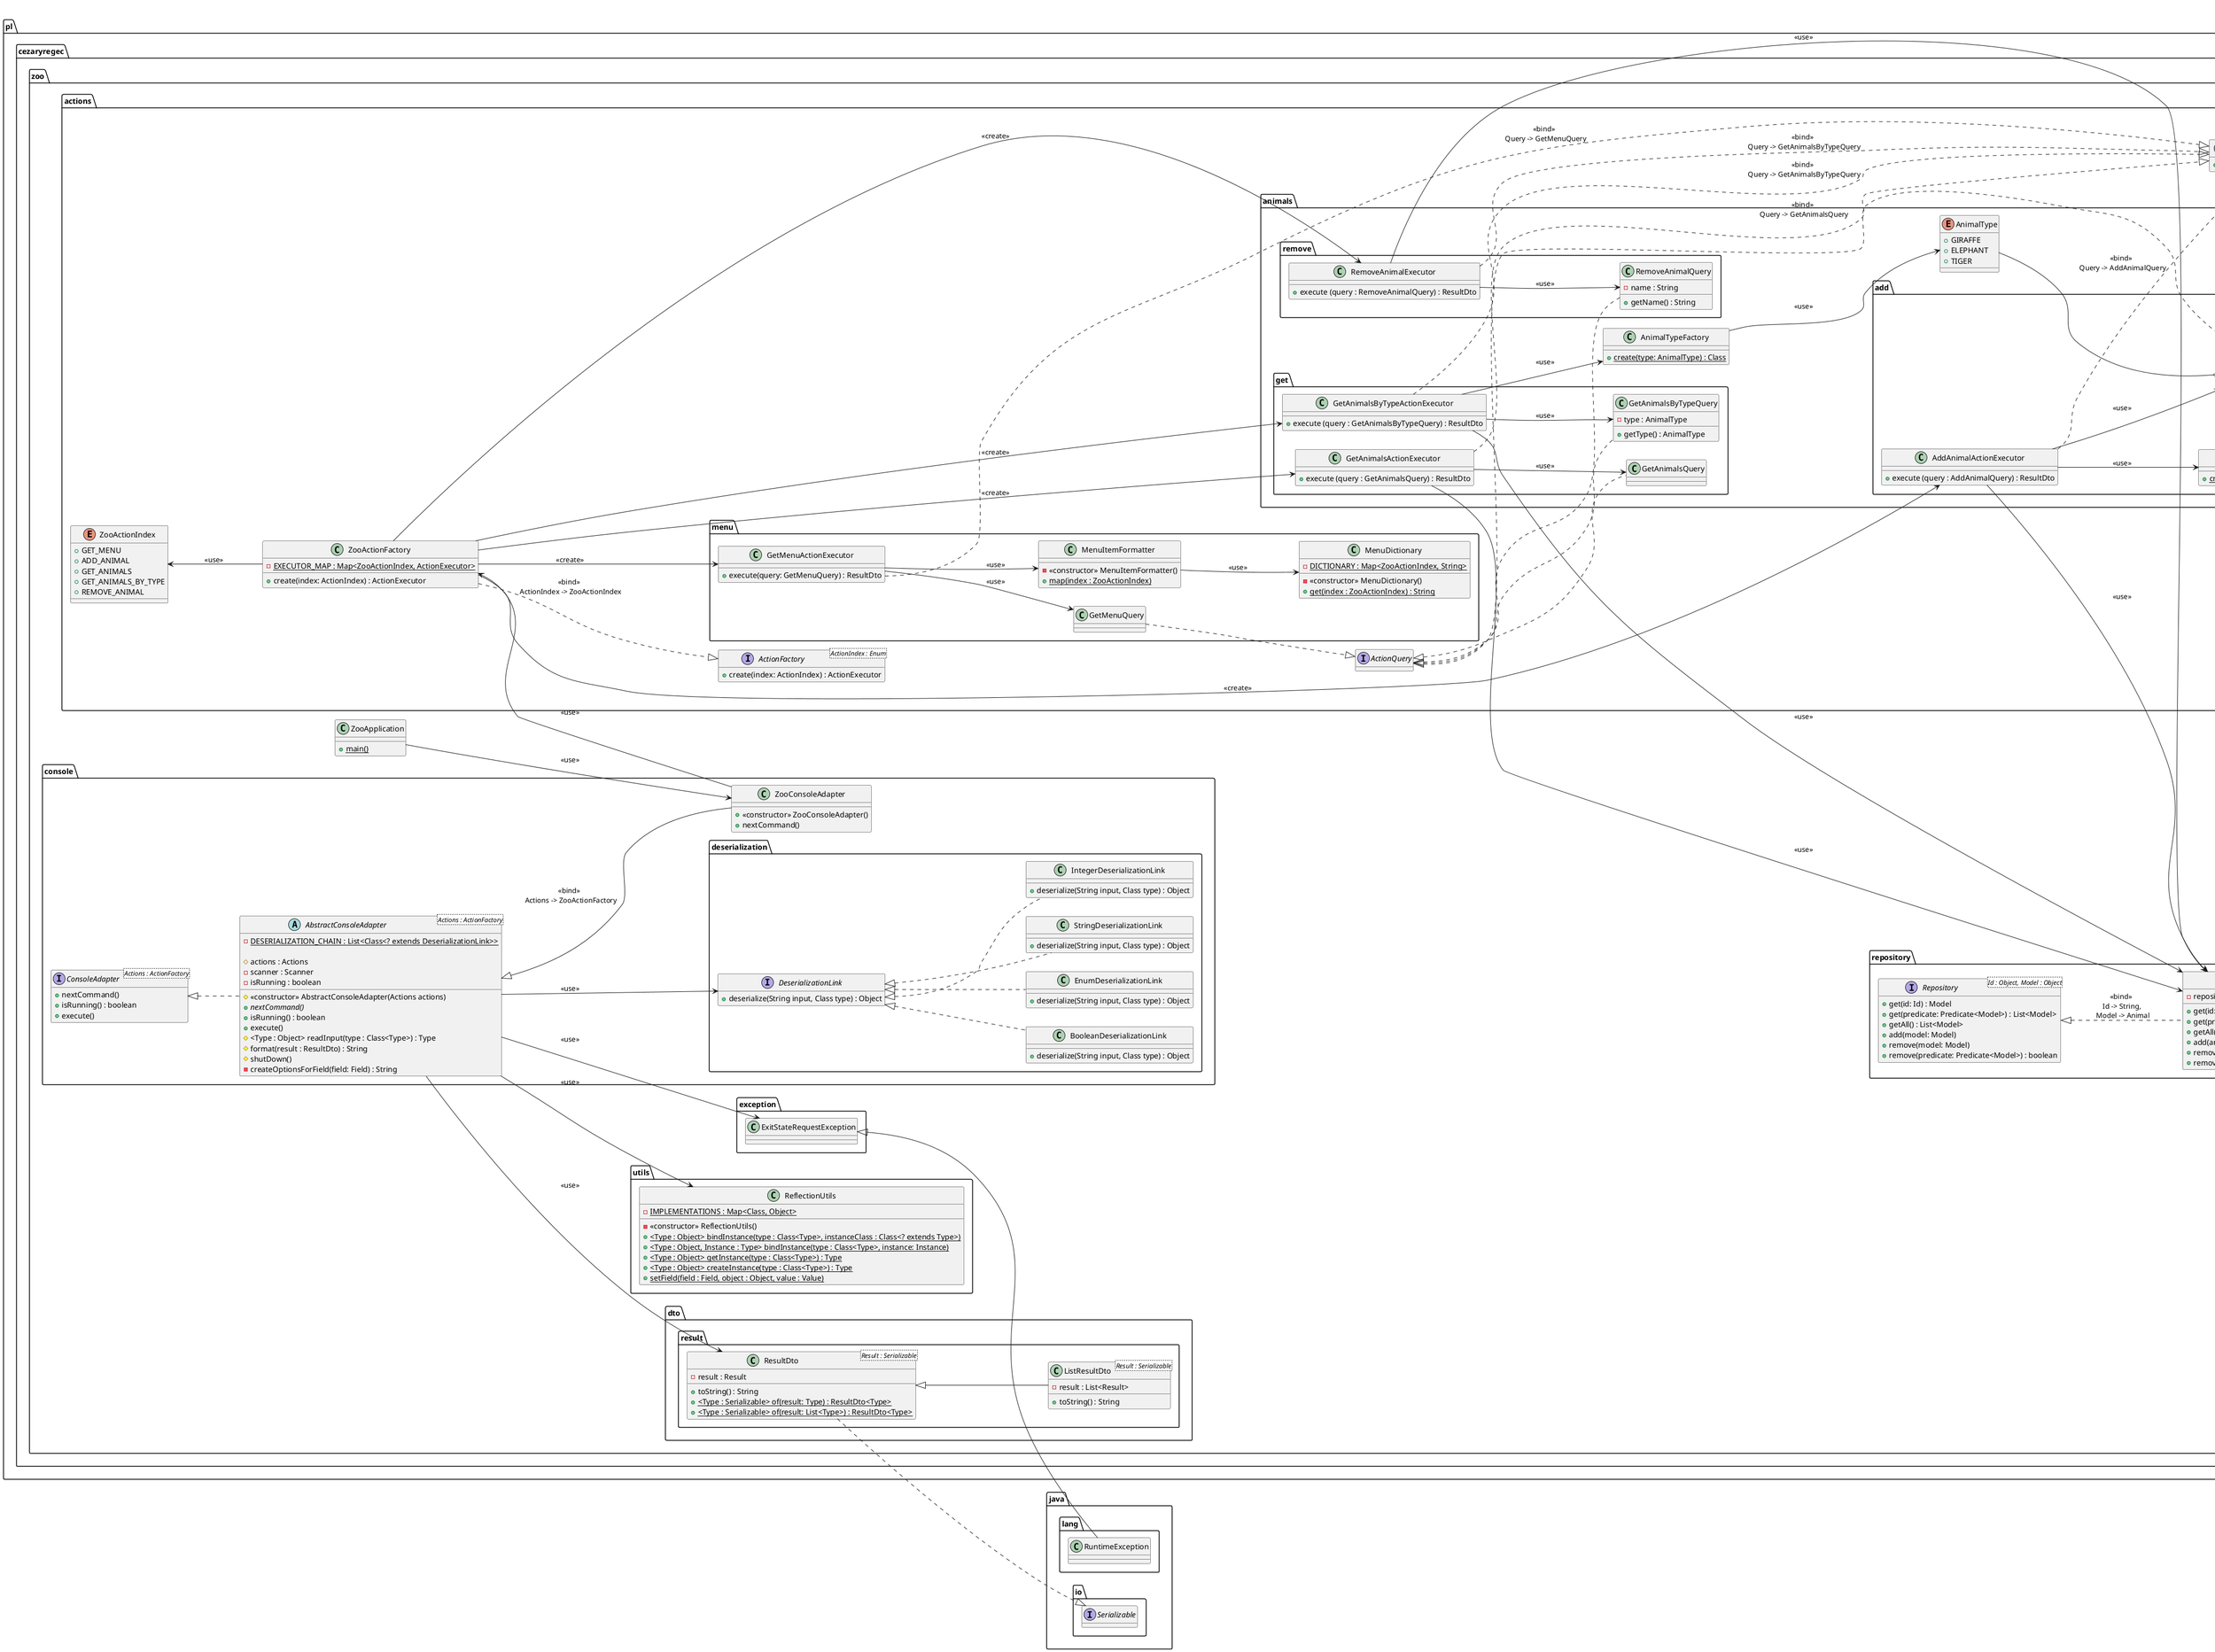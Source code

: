 @startuml
interface java.io.Serializable

class pl.cezaryregec.zoo.ZooApplication {
    + {static} main()
}

class pl.cezaryregec.zoo.console.ZooConsoleAdapter {
    + <<constructor>> ZooConsoleAdapter()
    + nextCommand()
}

interface pl.cezaryregec.zoo.console.ConsoleAdapter<Actions : ActionFactory> {
    +nextCommand()
    +isRunning() : boolean
    +execute()
}

abstract class pl.cezaryregec.zoo.console.AbstractConsoleAdapter<Actions : ActionFactory> {
    - {static} DESERIALIZATION_CHAIN : List<Class<? extends DeserializationLink>>

    #actions : Actions
    -scanner : Scanner
    -isRunning : boolean

    # <<constructor>> AbstractConsoleAdapter(Actions actions)
    +{abstract} nextCommand()
    +isRunning() : boolean
    +execute()
    #<Type : Object> readInput(type : Class<Type>) : Type
    #format(result : ResultDto) : String
    #shutDown()
    -createOptionsForField(field: Field) : String
}

pl.cezaryregec.zoo.console.ConsoleAdapter <|.. pl.cezaryregec.zoo.console.AbstractConsoleAdapter

class pl.cezaryregec.zoo.utils.ReflectionUtils {
    -{static} IMPLEMENTATIONS : Map<Class, Object>
    -<<constructor>> ReflectionUtils()
    +{static} <Type : Object> bindInstance(type : Class<Type>, instanceClass : Class<? extends Type>)
    +{static} <Type : Object, Instance : Type> bindInstance(type : Class<Type>, instance: Instance)
    +{static} <Type : Object> getInstance(type : Class<Type>) : Type
    +{static} <Type : Object> createInstance(type : Class<Type>) : Type
    +{static} setField(field : Field, object : Object, value : Value)
}

class pl.cezaryregec.zoo.exception.ExitStateRequestException

pl.cezaryregec.zoo.exception.ExitStateRequestException <|-- java.lang.RuntimeException
pl.cezaryregec.zoo.console.AbstractConsoleAdapter --> pl.cezaryregec.zoo.exception.ExitStateRequestException : <<use>>

pl.cezaryregec.zoo.ZooApplication --> pl.cezaryregec.zoo.console.ZooConsoleAdapter : <<use>>
pl.cezaryregec.zoo.console.AbstractConsoleAdapter <|-- pl.cezaryregec.zoo.console.ZooConsoleAdapter : <<bind>> \n Actions -> ZooActionFactory

pl.cezaryregec.zoo.console.AbstractConsoleAdapter --> pl.cezaryregec.zoo.utils.ReflectionUtils : <<use>>

interface pl.cezaryregec.zoo.console.deserialization.DeserializationLink {
    +deserialize(String input, Class type) : Object
}

class pl.cezaryregec.zoo.console.deserialization.StringDeserializationLink {
    +deserialize(String input, Class type) : Object
}

class pl.cezaryregec.zoo.console.deserialization.IntegerDeserializationLink {
    +deserialize(String input, Class type) : Object
}

class pl.cezaryregec.zoo.console.deserialization.BooleanDeserializationLink {
    +deserialize(String input, Class type) : Object
}

class pl.cezaryregec.zoo.console.deserialization.EnumDeserializationLink {
    +deserialize(String input, Class type) : Object
}

pl.cezaryregec.zoo.console.deserialization.DeserializationLink <|.. pl.cezaryregec.zoo.console.deserialization.StringDeserializationLink
pl.cezaryregec.zoo.console.deserialization.DeserializationLink <|.. pl.cezaryregec.zoo.console.deserialization.IntegerDeserializationLink
pl.cezaryregec.zoo.console.deserialization.DeserializationLink <|.. pl.cezaryregec.zoo.console.deserialization.BooleanDeserializationLink
pl.cezaryregec.zoo.console.deserialization.DeserializationLink <|.. pl.cezaryregec.zoo.console.deserialization.EnumDeserializationLink
pl.cezaryregec.zoo.console.AbstractConsoleAdapter --> pl.cezaryregec.zoo.console.deserialization.DeserializationLink  : <<use>>

interface pl.cezaryregec.zoo.actions.ActionFactory<ActionIndex : Enum> {
    +create(index: ActionIndex) : ActionExecutor
}

class pl.cezaryregec.zoo.actions.ZooActionFactory {
    -{static} EXECUTOR_MAP : Map<ZooActionIndex, ActionExecutor>
    +create(index: ActionIndex) : ActionExecutor
}

pl.cezaryregec.zoo.actions.ZooActionFactory ..|> pl.cezaryregec.zoo.actions.ActionFactory : <<bind>> \n ActionIndex -> ZooActionIndex
pl.cezaryregec.zoo.actions.ZooActionFactory <-- pl.cezaryregec.zoo.console.ZooConsoleAdapter : <<use>>

enum pl.cezaryregec.zoo.actions.ZooActionIndex {
    +GET_MENU
    +ADD_ANIMAL
    +GET_ANIMALS
    +GET_ANIMALS_BY_TYPE
    +REMOVE_ANIMAL
}

pl.cezaryregec.zoo.actions.ZooActionIndex <-- pl.cezaryregec.zoo.actions.ZooActionFactory : <<use>>

class pl.cezaryregec.zoo.dto.result.ResultDto<Result : Serializable> {
    -result : Result
    +toString() : String
    +{static} <Type : Serializable> of(result: Type) : ResultDto<Type>
    +{static} <Type : Serializable> of(result: List<Type>) : ResultDto<Type>
}

class pl.cezaryregec.zoo.dto.result.ListResultDto<Result : Serializable> {
    -result : List<Result>
    +toString() : String
}

pl.cezaryregec.zoo.dto.result.ResultDto ..|> java.io.Serializable
pl.cezaryregec.zoo.dto.result.ResultDto <|-- pl.cezaryregec.zoo.dto.result.ListResultDto

interface pl.cezaryregec.zoo.actions.ActionExecutor<Query : ActionQuery> {
    +execute(query: Query) : ResultDto
}

interface pl.cezaryregec.zoo.actions.ActionQuery

class pl.cezaryregec.zoo.actions.menu.GetMenuQuery

pl.cezaryregec.zoo.actions.menu.GetMenuQuery ..|> pl.cezaryregec.zoo.actions.ActionQuery
pl.cezaryregec.zoo.console.AbstractConsoleAdapter --> pl.cezaryregec.zoo.dto.result.ResultDto : <<use>>

class pl.cezaryregec.zoo.actions.menu.GetMenuActionExecutor {
    +execute(query: GetMenuQuery) : ResultDto
}

class pl.cezaryregec.zoo.actions.menu.MenuDictionary {
    - {static} DICTIONARY : Map<ZooActionIndex, String>

    -<<constructor>> MenuDictionary()
    + {static} get(index : ZooActionIndex) : String
}

class pl.cezaryregec.zoo.actions.menu.MenuItemFormatter {
    -<<constructor>> MenuItemFormatter()
    + {static} map(index : ZooActionIndex)
}

pl.cezaryregec.zoo.actions.menu.GetMenuActionExecutor --> pl.cezaryregec.zoo.actions.menu.MenuItemFormatter : <<use>>
pl.cezaryregec.zoo.actions.menu.MenuItemFormatter --> pl.cezaryregec.zoo.actions.menu.MenuDictionary : <<use>>

pl.cezaryregec.zoo.actions.menu.GetMenuActionExecutor --> pl.cezaryregec.zoo.actions.menu.GetMenuQuery : <<use>>
pl.cezaryregec.zoo.actions.menu.GetMenuActionExecutor ..|> pl.cezaryregec.zoo.actions.ActionExecutor : <<bind>> \n Query -> GetMenuQuery
pl.cezaryregec.zoo.actions.ZooActionFactory --> pl.cezaryregec.zoo.actions.menu.GetMenuActionExecutor : <<create>>

class pl.cezaryregec.zoo.actions.animals.add.AddAnimalQuery {
    -type : AnimalType
    -name : String
    -yearOfBirth : Integer
    -monthOfBirth : Integer
    -dayOfBirth : Integer

    +getType() : AnimalType
    +getName() : String
    +getYearOfBirth() : Integer
    +getMonthOfBirth() : Integer
    +getDayOfBirth() : Integer
}

pl.cezaryregec.zoo.actions.ActionQuery <|.. pl.cezaryregec.zoo.actions.animals.add.AddAnimalQuery

enum pl.cezaryregec.zoo.actions.animals.AnimalType {
    +GIRAFFE
    +ELEPHANT
    +TIGER
}

class .pl.cezaryregec.zoo.actions.animals.AnimalTypeFactory {
    +{static} create(type: AnimalType) : Class
}

pl.cezaryregec.zoo.actions.animals.AnimalType --o pl.cezaryregec.zoo.actions.animals.add.AddAnimalQuery
pl.cezaryregec.zoo.actions.animals.AnimalTypeFactory --> pl.cezaryregec.zoo.actions.animals.AnimalType : <<use>>
pl.cezaryregec.zoo.actions.animals.get.GetAnimalsByTypeActionExecutor --> pl.cezaryregec.zoo.actions.animals.AnimalTypeFactory : <<use>>

class pl.cezaryregec.zoo.actions.animals.add.AddAnimalActionExecutor {
    +execute (query : AddAnimalQuery) : ResultDto
}

pl.cezaryregec.zoo.actions.animals.add.AddAnimalActionExecutor --> pl.cezaryregec.zoo.actions.animals.add.AddAnimalQuery : <<use>>

class pl.cezaryregec.zoo.actions.animals.add.AnimalFactory {
    + {static} create(AddAnimalQuery query) : Animal
}

pl.cezaryregec.zoo.actions.animals.add.AddAnimalActionExecutor --> pl.cezaryregec.zoo.actions.animals.add.AnimalFactory : <<use>>

pl.cezaryregec.zoo.actions.animals.add.AnimalFactory --> pl.cezaryregec.zoo.model.animal.Giraffe : <<create>>
pl.cezaryregec.zoo.actions.animals.add.AnimalFactory --> pl.cezaryregec.zoo.model.animal.Elephant : <<create>>
pl.cezaryregec.zoo.actions.animals.add.AnimalFactory --> pl.cezaryregec.zoo.model.animal.Tiger : <<create>>

pl.cezaryregec.zoo.actions.ZooActionFactory --> pl.cezaryregec.zoo.actions.animals.add.AddAnimalActionExecutor : <<create>>
pl.cezaryregec.zoo.actions.animals.add.AddAnimalActionExecutor ..|> pl.cezaryregec.zoo.actions.ActionExecutor : <<bind>> \n Query -> AddAnimalQuery
pl.cezaryregec.zoo.actions.animals.add.AddAnimalActionExecutor --> pl.cezaryregec.zoo.repository.AnimalRepository : <<use>>

class pl.cezaryregec.zoo.actions.animals.get.GetAnimalsActionExecutor {
    +execute (query : GetAnimalsQuery) : ResultDto
}

pl.cezaryregec.zoo.actions.animals.get.GetAnimalsActionExecutor --> pl.cezaryregec.zoo.actions.animals.get.GetAnimalsQuery : <<use>>

class pl.cezaryregec.zoo.actions.animals.get.GetAnimalsQuery

pl.cezaryregec.zoo.actions.ActionQuery <|.. pl.cezaryregec.zoo.actions.animals.get.GetAnimalsQuery

pl.cezaryregec.zoo.actions.ZooActionFactory --> pl.cezaryregec.zoo.actions.animals.get.GetAnimalsActionExecutor : <<create>>
pl.cezaryregec.zoo.actions.animals.get.GetAnimalsActionExecutor ..|> pl.cezaryregec.zoo.actions.ActionExecutor : <<bind>> \n Query -> GetAnimalsQuery
pl.cezaryregec.zoo.actions.animals.get.GetAnimalsActionExecutor --> pl.cezaryregec.zoo.repository.AnimalRepository : <<use>>

class pl.cezaryregec.zoo.actions.animals.get.GetAnimalsByTypeActionExecutor {
    +execute (query : GetAnimalsByTypeQuery) : ResultDto
}

pl.cezaryregec.zoo.actions.animals.get.GetAnimalsByTypeActionExecutor --> pl.cezaryregec.zoo.actions.animals.get.GetAnimalsByTypeQuery : <<use>>

class pl.cezaryregec.zoo.actions.animals.get.GetAnimalsByTypeQuery {
    -type : AnimalType

    +getType() : AnimalType
}
pl.cezaryregec.zoo.actions.ActionQuery <|.. pl.cezaryregec.zoo.actions.animals.get.GetAnimalsByTypeQuery

pl.cezaryregec.zoo.actions.ZooActionFactory --> pl.cezaryregec.zoo.actions.animals.get.GetAnimalsByTypeActionExecutor : <<create>>
pl.cezaryregec.zoo.actions.animals.get.GetAnimalsByTypeActionExecutor ..|> pl.cezaryregec.zoo.actions.ActionExecutor : <<bind>> \n Query -> GetAnimalsByTypeQuery
pl.cezaryregec.zoo.actions.animals.get.GetAnimalsByTypeActionExecutor --> pl.cezaryregec.zoo.repository.AnimalRepository : <<use>>

class pl.cezaryregec.zoo.actions.animals.remove.RemoveAnimalExecutor {
    +execute (query : RemoveAnimalQuery) : ResultDto
}

pl.cezaryregec.zoo.actions.animals.remove.RemoveAnimalExecutor --> pl.cezaryregec.zoo.actions.animals.remove.RemoveAnimalQuery : <<use>>

class pl.cezaryregec.zoo.actions.animals.remove.RemoveAnimalQuery {
    -name : String

    +getName() : String
}
pl.cezaryregec.zoo.actions.ActionQuery <|.. pl.cezaryregec.zoo.actions.animals.remove.RemoveAnimalQuery

pl.cezaryregec.zoo.actions.ZooActionFactory --> pl.cezaryregec.zoo.actions.animals.remove.RemoveAnimalExecutor : <<create>>
pl.cezaryregec.zoo.actions.animals.remove.RemoveAnimalExecutor ..|> pl.cezaryregec.zoo.actions.ActionExecutor : <<bind>> \n Query -> GetAnimalsByTypeQuery
pl.cezaryregec.zoo.actions.animals.remove.RemoveAnimalExecutor --> pl.cezaryregec.zoo.repository.AnimalRepository : <<use>>



interface pl.cezaryregec.zoo.model.LivingCreature {
    +getBirthday() : Date
    +isAlive() : boolean
}

abstract class pl.cezaryregec.zoo.model.animal.Animal {
    #birthday: Date
    #name: String
    #alive: boolean

    #<<constructor>> Animal(birthday: Date)
    +getName() : String
    +getBirthday() : Date
    +isAlive() : boolean
}

pl.cezaryregec.zoo.model.LivingCreature <|.. pl.cezaryregec.zoo.model.animal.Animal

class pl.cezaryregec.zoo.model.animal.Giraffe {
    +<<constructor>> Giraffe(birthday: Date)
}

class pl.cezaryregec.zoo.model.animal.Elephant {
    +<<constructor>> Elephant(birthday: Date)
}

class pl.cezaryregec.zoo.model.animal.Tiger {
    +<<constructor>> Tiger(birthday: Date)
}

pl.cezaryregec.zoo.model.animal.Animal <|-- pl.cezaryregec.zoo.model.animal.Giraffe
pl.cezaryregec.zoo.model.animal.Animal <|-- pl.cezaryregec.zoo.model.animal.Elephant
pl.cezaryregec.zoo.model.animal.Animal <|-- pl.cezaryregec.zoo.model.animal.Tiger

interface pl.cezaryregec.zoo.repository.Repository<Id : Object, Model : Object> {
    +get(id: Id) : Model
    +get(predicate: Predicate<Model>) : List<Model>
    +getAll() : List<Model>
    +add(model: Model)
    +remove(model: Model)
    +remove(predicate: Predicate<Model>) : boolean
}

class pl.cezaryregec.zoo.repository.AnimalRepository {
    -repository : List<Animal>
    +get(id: String) : Animal
    +get(predicate: Predicate<Animal>) : List<Animal>
    +getAll() : List<Animal>
    +add(animal: Animal)
    +remove(animal: Animal)
    +remove(predicate: Predicate<Animal>) : boolean
}

pl.cezaryregec.zoo.repository.Repository <|.. pl.cezaryregec.zoo.repository.AnimalRepository : <<bind>> \n Id -> String, \n Model -> Animal
pl.cezaryregec.zoo.repository.AnimalRepository o-- pl.cezaryregec.zoo.model.animal.Animal

left to right direction
hide interface fields
@enduml